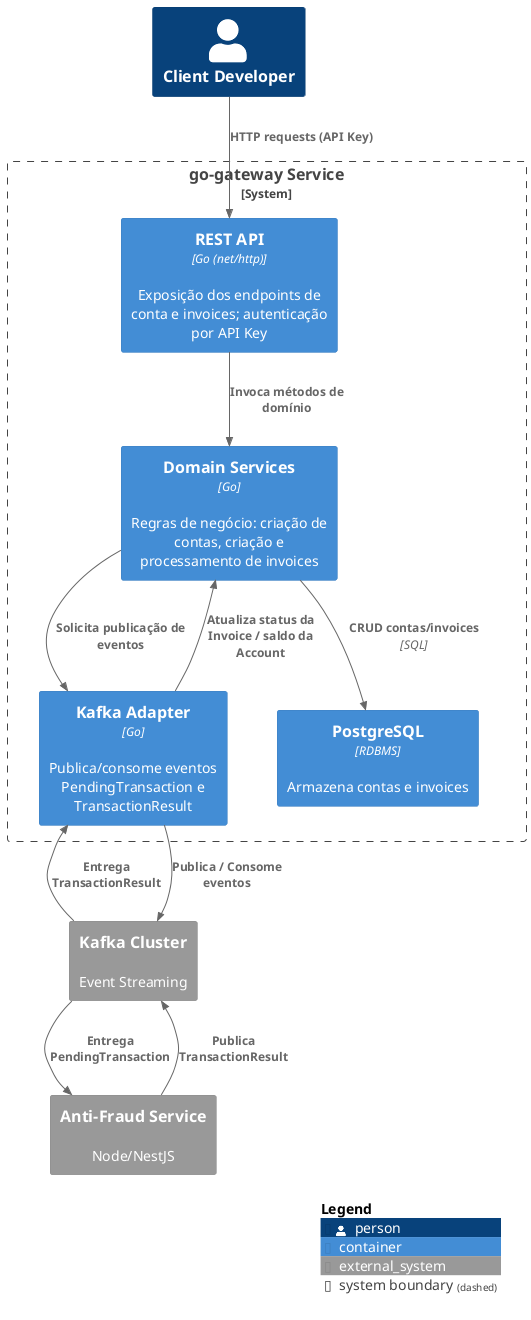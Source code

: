 @startuml C2-Containers
!include <C4/C4_Container.puml>

Person(user, "Client Developer")

System_Boundary(go_gateway_boundary, "go-gateway Service") {
  Container(api, "REST API", "Go (net/http)", "Exposição dos endpoints de conta e invoices; autenticação por API Key")
  Container(service_domain, "Domain Services", "Go", "Regras de negócio: criação de contas, criação e processamento de invoices")
  Container(kafka_adapter, "Kafka Adapter", "Go", "Publica/consome eventos PendingTransaction e TransactionResult")
  Container(db, "PostgreSQL", "RDBMS", "Armazena contas e invoices")
}

System_Ext(anti_fraud, "Anti-Fraud Service", "Node/NestJS")
System_Ext(kafka, "Kafka Cluster", "Event Streaming")

Rel(user, api, "HTTP requests (API Key)")
Rel(api, service_domain, "Invoca métodos de domínio")
Rel(service_domain, db, "CRUD contas/invoices", "SQL")
Rel(service_domain, kafka_adapter, "Solicita publicação de eventos")
Rel(kafka_adapter, kafka, "Publica / Consome eventos")
Rel(kafka, anti_fraud, "Entrega PendingTransaction")
Rel(anti_fraud, kafka, "Publica TransactionResult")
Rel(kafka, kafka_adapter, "Entrega TransactionResult")
Rel(kafka_adapter, service_domain, "Atualiza status da Invoice / saldo da Account")

SHOW_LEGEND()
@enduml
